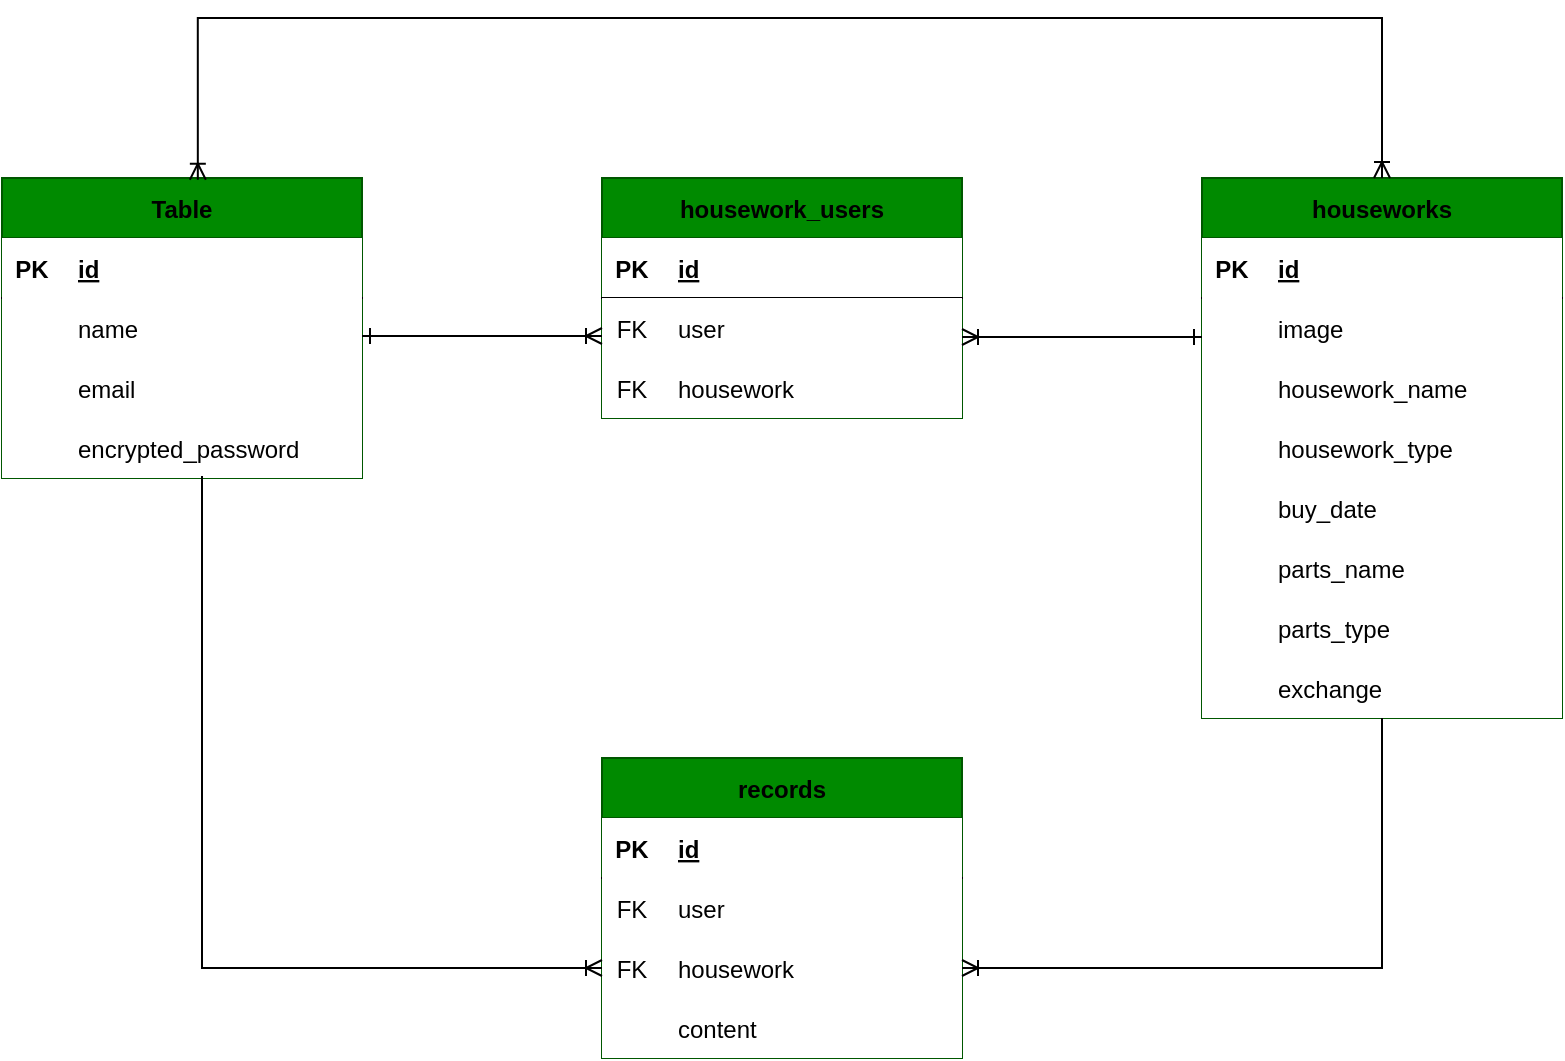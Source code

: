 <mxfile>
    <diagram id="mQhmVzplB283oT3H-AeP" name="ページ1">
        <mxGraphModel dx="891" dy="807" grid="1" gridSize="10" guides="1" tooltips="1" connect="1" arrows="0" fold="1" page="1" pageScale="1" pageWidth="827" pageHeight="1169" math="0" shadow="0">
            <root>
                <mxCell id="0"/>
                <mxCell id="1" parent="0"/>
                <mxCell id="25" value="housework_users" style="shape=table;startSize=30;container=1;collapsible=1;childLayout=tableLayout;fixedRows=1;rowLines=0;fontStyle=1;align=center;resizeLast=1;fillColor=#008a00;strokeColor=#005700;fontColor=#000000;strokeWidth=1;rounded=0;" parent="1" vertex="1">
                    <mxGeometry x="320" y="160" width="180" height="120" as="geometry"/>
                </mxCell>
                <mxCell id="26" value="" style="shape=partialRectangle;collapsible=0;dropTarget=0;pointerEvents=0;fillColor=#FFFFFF;top=0;left=0;bottom=1;right=0;points=[[0,0.5],[1,0.5]];portConstraint=eastwest;rounded=0;" parent="25" vertex="1">
                    <mxGeometry y="30" width="180" height="30" as="geometry"/>
                </mxCell>
                <mxCell id="27" value="PK" style="shape=partialRectangle;connectable=0;fillColor=none;top=0;left=0;bottom=0;right=0;fontStyle=1;overflow=hidden;fontColor=#000000;rounded=0;" parent="26" vertex="1">
                    <mxGeometry width="30" height="30" as="geometry">
                        <mxRectangle width="30" height="30" as="alternateBounds"/>
                    </mxGeometry>
                </mxCell>
                <mxCell id="28" value="id" style="shape=partialRectangle;connectable=0;fillColor=none;top=0;left=0;bottom=0;right=0;align=left;spacingLeft=6;fontStyle=5;overflow=hidden;fontColor=#000000;rounded=0;" parent="26" vertex="1">
                    <mxGeometry x="30" width="150" height="30" as="geometry">
                        <mxRectangle width="150" height="30" as="alternateBounds"/>
                    </mxGeometry>
                </mxCell>
                <mxCell id="29" value="" style="shape=partialRectangle;collapsible=0;dropTarget=0;pointerEvents=0;fillColor=#FFFFFF;top=0;left=0;bottom=0;right=0;points=[[0,0.5],[1,0.5]];portConstraint=eastwest;fontColor=#000000;strokeColor=#F0F0F0;rounded=0;" parent="25" vertex="1">
                    <mxGeometry y="60" width="180" height="30" as="geometry"/>
                </mxCell>
                <mxCell id="30" value="FK" style="shape=partialRectangle;connectable=0;fillColor=none;top=0;left=0;bottom=0;right=0;editable=1;overflow=hidden;fontColor=#000000;rounded=0;" parent="29" vertex="1">
                    <mxGeometry width="30" height="30" as="geometry">
                        <mxRectangle width="30" height="30" as="alternateBounds"/>
                    </mxGeometry>
                </mxCell>
                <mxCell id="31" value="user" style="shape=partialRectangle;connectable=0;fillColor=none;top=0;left=0;bottom=0;right=0;align=left;spacingLeft=6;overflow=hidden;fontColor=#000000;rounded=0;" parent="29" vertex="1">
                    <mxGeometry x="30" width="150" height="30" as="geometry">
                        <mxRectangle width="150" height="30" as="alternateBounds"/>
                    </mxGeometry>
                </mxCell>
                <mxCell id="32" value="" style="shape=partialRectangle;collapsible=0;dropTarget=0;pointerEvents=0;fillColor=#FFFFFF;top=0;left=0;bottom=0;right=0;points=[[0,0.5],[1,0.5]];portConstraint=eastwest;rounded=0;gradientColor=none;" parent="25" vertex="1">
                    <mxGeometry y="90" width="180" height="30" as="geometry"/>
                </mxCell>
                <mxCell id="33" value="FK" style="shape=partialRectangle;connectable=0;fillColor=none;top=0;left=0;bottom=0;right=0;editable=1;overflow=hidden;fontColor=#000000;rounded=0;" parent="32" vertex="1">
                    <mxGeometry width="30" height="30" as="geometry">
                        <mxRectangle width="30" height="30" as="alternateBounds"/>
                    </mxGeometry>
                </mxCell>
                <mxCell id="34" value="housework" style="shape=partialRectangle;connectable=0;fillColor=#FFFFFF;top=0;left=0;bottom=0;right=0;align=left;spacingLeft=6;overflow=hidden;fontColor=#000000;rounded=0;" parent="32" vertex="1">
                    <mxGeometry x="30" width="150" height="30" as="geometry">
                        <mxRectangle width="150" height="30" as="alternateBounds"/>
                    </mxGeometry>
                </mxCell>
                <mxCell id="38" value="records" style="shape=table;startSize=30;container=1;collapsible=1;childLayout=tableLayout;fixedRows=1;rowLines=0;fontStyle=1;align=center;resizeLast=1;fillColor=#008a00;fontColor=#000000;strokeColor=#005700;rounded=0;" parent="1" vertex="1">
                    <mxGeometry x="320" y="450" width="180" height="150" as="geometry"/>
                </mxCell>
                <mxCell id="39" value="" style="shape=partialRectangle;collapsible=0;dropTarget=0;pointerEvents=0;fillColor=#FFFFFF;top=0;left=0;bottom=1;right=0;points=[[0,0.5],[1,0.5]];portConstraint=eastwest;rounded=0;fontColor=#000000;" parent="38" vertex="1">
                    <mxGeometry y="30" width="180" height="30" as="geometry"/>
                </mxCell>
                <mxCell id="40" value="PK" style="shape=partialRectangle;connectable=0;fillColor=#FFFFFF;top=0;left=0;bottom=0;right=0;fontStyle=1;overflow=hidden;rounded=0;fontColor=#000000;" parent="39" vertex="1">
                    <mxGeometry width="30" height="30" as="geometry">
                        <mxRectangle width="30" height="30" as="alternateBounds"/>
                    </mxGeometry>
                </mxCell>
                <mxCell id="41" value="id" style="shape=partialRectangle;connectable=0;fillColor=#FFFFFF;top=0;left=0;bottom=0;right=0;align=left;spacingLeft=6;fontStyle=5;overflow=hidden;rounded=0;fontColor=#000000;" parent="39" vertex="1">
                    <mxGeometry x="30" width="150" height="30" as="geometry">
                        <mxRectangle width="150" height="30" as="alternateBounds"/>
                    </mxGeometry>
                </mxCell>
                <mxCell id="132" value="" style="shape=partialRectangle;collapsible=0;dropTarget=0;pointerEvents=0;fillColor=#FFFFFF;top=0;left=0;bottom=0;right=0;points=[[0,0.5],[1,0.5]];portConstraint=eastwest;rounded=0;fontColor=#000000;" parent="38" vertex="1">
                    <mxGeometry y="60" width="180" height="30" as="geometry"/>
                </mxCell>
                <mxCell id="133" value="FK" style="shape=partialRectangle;connectable=0;fillColor=#FFFFFF;top=0;left=0;bottom=0;right=0;fontStyle=0;overflow=hidden;rounded=0;fontColor=#000000;" parent="132" vertex="1">
                    <mxGeometry width="30" height="30" as="geometry">
                        <mxRectangle width="30" height="30" as="alternateBounds"/>
                    </mxGeometry>
                </mxCell>
                <mxCell id="134" value="user" style="shape=partialRectangle;connectable=0;fillColor=#FFFFFF;top=0;left=0;bottom=0;right=0;align=left;spacingLeft=6;fontStyle=0;overflow=hidden;rounded=0;fontColor=#000000;" parent="132" vertex="1">
                    <mxGeometry x="30" width="150" height="30" as="geometry">
                        <mxRectangle width="150" height="30" as="alternateBounds"/>
                    </mxGeometry>
                </mxCell>
                <mxCell id="136" value="" style="shape=partialRectangle;collapsible=0;dropTarget=0;pointerEvents=0;fillColor=#FFFFFF;top=0;left=0;bottom=0;right=0;points=[[0,0.5],[1,0.5]];portConstraint=eastwest;rounded=0;fontColor=#000000;" parent="38" vertex="1">
                    <mxGeometry y="90" width="180" height="30" as="geometry"/>
                </mxCell>
                <mxCell id="137" value="FK" style="shape=partialRectangle;connectable=0;fillColor=#FFFFFF;top=0;left=0;bottom=0;right=0;fontStyle=0;overflow=hidden;rounded=0;fontColor=#000000;" parent="136" vertex="1">
                    <mxGeometry width="30" height="30" as="geometry">
                        <mxRectangle width="30" height="30" as="alternateBounds"/>
                    </mxGeometry>
                </mxCell>
                <mxCell id="138" value="housework" style="shape=partialRectangle;connectable=0;fillColor=#FFFFFF;top=0;left=0;bottom=0;right=0;align=left;spacingLeft=6;fontStyle=0;overflow=hidden;rounded=0;fontColor=#000000;" parent="136" vertex="1">
                    <mxGeometry x="30" width="150" height="30" as="geometry">
                        <mxRectangle width="150" height="30" as="alternateBounds"/>
                    </mxGeometry>
                </mxCell>
                <mxCell id="45" value="" style="shape=partialRectangle;collapsible=0;dropTarget=0;pointerEvents=0;fillColor=#FFFFFF;top=0;left=0;bottom=0;right=0;points=[[0,0.5],[1,0.5]];portConstraint=eastwest;rounded=0;fontColor=#000000;" parent="38" vertex="1">
                    <mxGeometry y="120" width="180" height="30" as="geometry"/>
                </mxCell>
                <mxCell id="46" value="" style="shape=partialRectangle;connectable=0;fillColor=#FFFFFF;top=0;left=0;bottom=0;right=0;editable=1;overflow=hidden;rounded=0;fontColor=#000000;" parent="45" vertex="1">
                    <mxGeometry width="30" height="30" as="geometry">
                        <mxRectangle width="30" height="30" as="alternateBounds"/>
                    </mxGeometry>
                </mxCell>
                <mxCell id="47" value="content" style="shape=partialRectangle;connectable=0;fillColor=#FFFFFF;top=0;left=0;bottom=0;right=0;align=left;spacingLeft=6;overflow=hidden;rounded=0;fontColor=#000000;" parent="45" vertex="1">
                    <mxGeometry x="30" width="150" height="30" as="geometry">
                        <mxRectangle width="150" height="30" as="alternateBounds"/>
                    </mxGeometry>
                </mxCell>
                <mxCell id="51" value="houseworks" style="shape=table;startSize=30;container=1;collapsible=1;childLayout=tableLayout;fixedRows=1;rowLines=0;fontStyle=1;align=center;resizeLast=1;fillColor=#008a00;strokeColor=#005700;fontColor=#000000;rounded=0;" parent="1" vertex="1">
                    <mxGeometry x="620" y="160" width="180" height="270" as="geometry"/>
                </mxCell>
                <mxCell id="52" value="" style="shape=partialRectangle;collapsible=0;dropTarget=0;pointerEvents=0;fillColor=#FFFFFF;top=0;left=0;bottom=1;right=0;points=[[0,0.5],[1,0.5]];portConstraint=eastwest;rounded=0;fontColor=#000000;labelBackgroundColor=none;" parent="51" vertex="1">
                    <mxGeometry y="30" width="180" height="30" as="geometry"/>
                </mxCell>
                <mxCell id="53" value="PK" style="shape=partialRectangle;connectable=0;fillColor=#FFFFFF;top=0;left=0;bottom=0;right=0;fontStyle=1;overflow=hidden;rounded=0;fontColor=#000000;labelBackgroundColor=none;" parent="52" vertex="1">
                    <mxGeometry width="30" height="30" as="geometry">
                        <mxRectangle width="30" height="30" as="alternateBounds"/>
                    </mxGeometry>
                </mxCell>
                <mxCell id="54" value="id" style="shape=partialRectangle;connectable=0;fillColor=#FFFFFF;top=0;left=0;bottom=0;right=0;align=left;spacingLeft=6;fontStyle=5;overflow=hidden;rounded=0;fontColor=#000000;labelBackgroundColor=none;" parent="52" vertex="1">
                    <mxGeometry x="30" width="150" height="30" as="geometry">
                        <mxRectangle width="150" height="30" as="alternateBounds"/>
                    </mxGeometry>
                </mxCell>
                <mxCell id="55" value="" style="shape=partialRectangle;collapsible=0;dropTarget=0;pointerEvents=0;fillColor=#FFFFFF;top=0;left=0;bottom=0;right=0;points=[[0,0.5],[1,0.5]];portConstraint=eastwest;rounded=0;fontColor=#000000;labelBackgroundColor=none;" parent="51" vertex="1">
                    <mxGeometry y="60" width="180" height="30" as="geometry"/>
                </mxCell>
                <mxCell id="56" value="" style="shape=partialRectangle;connectable=0;fillColor=#FFFFFF;top=0;left=0;bottom=0;right=0;editable=1;overflow=hidden;rounded=0;fontColor=#000000;labelBackgroundColor=none;" parent="55" vertex="1">
                    <mxGeometry width="30" height="30" as="geometry">
                        <mxRectangle width="30" height="30" as="alternateBounds"/>
                    </mxGeometry>
                </mxCell>
                <mxCell id="57" value="image" style="shape=partialRectangle;connectable=0;fillColor=#FFFFFF;top=0;left=0;bottom=0;right=0;align=left;spacingLeft=6;overflow=hidden;rounded=0;fontColor=#000000;labelBackgroundColor=none;" parent="55" vertex="1">
                    <mxGeometry x="30" width="150" height="30" as="geometry">
                        <mxRectangle width="150" height="30" as="alternateBounds"/>
                    </mxGeometry>
                </mxCell>
                <mxCell id="58" value="" style="shape=partialRectangle;collapsible=0;dropTarget=0;pointerEvents=0;fillColor=#FFFFFF;top=0;left=0;bottom=0;right=0;points=[[0,0.5],[1,0.5]];portConstraint=eastwest;rounded=0;fontColor=#000000;labelBackgroundColor=none;" parent="51" vertex="1">
                    <mxGeometry y="90" width="180" height="30" as="geometry"/>
                </mxCell>
                <mxCell id="59" value="" style="shape=partialRectangle;connectable=0;fillColor=#FFFFFF;top=0;left=0;bottom=0;right=0;editable=1;overflow=hidden;rounded=0;fontColor=#000000;labelBackgroundColor=none;" parent="58" vertex="1">
                    <mxGeometry width="30" height="30" as="geometry">
                        <mxRectangle width="30" height="30" as="alternateBounds"/>
                    </mxGeometry>
                </mxCell>
                <mxCell id="60" value="housework_name" style="shape=partialRectangle;connectable=0;fillColor=#FFFFFF;top=0;left=0;bottom=0;right=0;align=left;spacingLeft=6;overflow=hidden;rounded=0;fontColor=#000000;labelBackgroundColor=none;" parent="58" vertex="1">
                    <mxGeometry x="30" width="150" height="30" as="geometry">
                        <mxRectangle width="150" height="30" as="alternateBounds"/>
                    </mxGeometry>
                </mxCell>
                <mxCell id="61" value="" style="shape=partialRectangle;collapsible=0;dropTarget=0;pointerEvents=0;fillColor=#FFFFFF;top=0;left=0;bottom=0;right=0;points=[[0,0.5],[1,0.5]];portConstraint=eastwest;rounded=0;fontColor=#000000;labelBackgroundColor=none;" parent="51" vertex="1">
                    <mxGeometry y="120" width="180" height="30" as="geometry"/>
                </mxCell>
                <mxCell id="62" value="" style="shape=partialRectangle;connectable=0;fillColor=#FFFFFF;top=0;left=0;bottom=0;right=0;editable=1;overflow=hidden;rounded=0;fontColor=#000000;labelBackgroundColor=none;" parent="61" vertex="1">
                    <mxGeometry width="30" height="30" as="geometry">
                        <mxRectangle width="30" height="30" as="alternateBounds"/>
                    </mxGeometry>
                </mxCell>
                <mxCell id="63" value="housework_type" style="shape=partialRectangle;connectable=0;fillColor=#FFFFFF;top=0;left=0;bottom=0;right=0;align=left;spacingLeft=6;overflow=hidden;rounded=0;fontColor=#000000;labelBackgroundColor=none;" parent="61" vertex="1">
                    <mxGeometry x="30" width="150" height="30" as="geometry">
                        <mxRectangle width="150" height="30" as="alternateBounds"/>
                    </mxGeometry>
                </mxCell>
                <mxCell id="86" style="shape=partialRectangle;collapsible=0;dropTarget=0;pointerEvents=0;fillColor=#FFFFFF;top=0;left=0;bottom=0;right=0;points=[[0,0.5],[1,0.5]];portConstraint=eastwest;rounded=0;fontColor=#000000;labelBackgroundColor=none;" parent="51" vertex="1">
                    <mxGeometry y="150" width="180" height="30" as="geometry"/>
                </mxCell>
                <mxCell id="87" style="shape=partialRectangle;connectable=0;fillColor=#FFFFFF;top=0;left=0;bottom=0;right=0;editable=1;overflow=hidden;rounded=0;fontColor=#000000;labelBackgroundColor=none;" parent="86" vertex="1">
                    <mxGeometry width="30" height="30" as="geometry">
                        <mxRectangle width="30" height="30" as="alternateBounds"/>
                    </mxGeometry>
                </mxCell>
                <mxCell id="88" value="buy_date" style="shape=partialRectangle;connectable=0;fillColor=#FFFFFF;top=0;left=0;bottom=0;right=0;align=left;spacingLeft=6;overflow=hidden;rounded=0;fontColor=#000000;labelBackgroundColor=none;" parent="86" vertex="1">
                    <mxGeometry x="30" width="150" height="30" as="geometry">
                        <mxRectangle width="150" height="30" as="alternateBounds"/>
                    </mxGeometry>
                </mxCell>
                <mxCell id="80" style="shape=partialRectangle;collapsible=0;dropTarget=0;pointerEvents=0;fillColor=#FFFFFF;top=0;left=0;bottom=0;right=0;points=[[0,0.5],[1,0.5]];portConstraint=eastwest;rounded=0;fontColor=#000000;labelBackgroundColor=none;" parent="51" vertex="1">
                    <mxGeometry y="180" width="180" height="30" as="geometry"/>
                </mxCell>
                <mxCell id="81" style="shape=partialRectangle;connectable=0;fillColor=#FFFFFF;top=0;left=0;bottom=0;right=0;editable=1;overflow=hidden;rounded=0;fontColor=#000000;labelBackgroundColor=none;" parent="80" vertex="1">
                    <mxGeometry width="30" height="30" as="geometry">
                        <mxRectangle width="30" height="30" as="alternateBounds"/>
                    </mxGeometry>
                </mxCell>
                <mxCell id="82" value="parts_name" style="shape=partialRectangle;connectable=0;fillColor=#FFFFFF;top=0;left=0;bottom=0;right=0;align=left;spacingLeft=6;overflow=hidden;rounded=0;fontColor=#000000;labelBackgroundColor=none;" parent="80" vertex="1">
                    <mxGeometry x="30" width="150" height="30" as="geometry">
                        <mxRectangle width="150" height="30" as="alternateBounds"/>
                    </mxGeometry>
                </mxCell>
                <mxCell id="77" style="shape=partialRectangle;collapsible=0;dropTarget=0;pointerEvents=0;fillColor=#FFFFFF;top=0;left=0;bottom=0;right=0;points=[[0,0.5],[1,0.5]];portConstraint=eastwest;rounded=0;fontColor=#000000;labelBackgroundColor=none;" parent="51" vertex="1">
                    <mxGeometry y="210" width="180" height="30" as="geometry"/>
                </mxCell>
                <mxCell id="78" style="shape=partialRectangle;connectable=0;fillColor=#FFFFFF;top=0;left=0;bottom=0;right=0;editable=1;overflow=hidden;rounded=0;fontColor=#000000;labelBackgroundColor=none;" parent="77" vertex="1">
                    <mxGeometry width="30" height="30" as="geometry">
                        <mxRectangle width="30" height="30" as="alternateBounds"/>
                    </mxGeometry>
                </mxCell>
                <mxCell id="79" value="parts_type" style="shape=partialRectangle;connectable=0;fillColor=#FFFFFF;top=0;left=0;bottom=0;right=0;align=left;spacingLeft=6;overflow=hidden;rounded=0;fontColor=#000000;labelBackgroundColor=none;" parent="77" vertex="1">
                    <mxGeometry x="30" width="150" height="30" as="geometry">
                        <mxRectangle width="150" height="30" as="alternateBounds"/>
                    </mxGeometry>
                </mxCell>
                <mxCell id="92" style="shape=partialRectangle;collapsible=0;dropTarget=0;pointerEvents=0;fillColor=#FFFFFF;top=0;left=0;bottom=0;right=0;points=[[0,0.5],[1,0.5]];portConstraint=eastwest;rounded=0;fontColor=#000000;labelBackgroundColor=none;" parent="51" vertex="1">
                    <mxGeometry y="240" width="180" height="30" as="geometry"/>
                </mxCell>
                <mxCell id="93" style="shape=partialRectangle;connectable=0;fillColor=#FFFFFF;top=0;left=0;bottom=0;right=0;editable=1;overflow=hidden;rounded=0;fontColor=#000000;labelBackgroundColor=none;" parent="92" vertex="1">
                    <mxGeometry width="30" height="30" as="geometry">
                        <mxRectangle width="30" height="30" as="alternateBounds"/>
                    </mxGeometry>
                </mxCell>
                <mxCell id="94" value="exchange" style="shape=partialRectangle;connectable=0;fillColor=#FFFFFF;top=0;left=0;bottom=0;right=0;align=left;spacingLeft=6;overflow=hidden;rounded=0;fontColor=#000000;labelBackgroundColor=none;" parent="92" vertex="1">
                    <mxGeometry x="30" width="150" height="30" as="geometry">
                        <mxRectangle width="150" height="30" as="alternateBounds"/>
                    </mxGeometry>
                </mxCell>
                <mxCell id="64" value="Table" style="shape=table;startSize=30;container=1;collapsible=1;childLayout=tableLayout;fixedRows=1;rowLines=0;fontStyle=1;align=center;resizeLast=1;fillColor=#008a00;fontColor=#000000;strokeColor=#005700;rounded=0;labelBackgroundColor=none;labelBorderColor=none;gradientColor=none;swimlaneFillColor=default;" parent="1" vertex="1">
                    <mxGeometry x="20" y="160" width="180" height="150" as="geometry">
                        <mxRectangle x="20" y="160" width="60" height="30" as="alternateBounds"/>
                    </mxGeometry>
                </mxCell>
                <mxCell id="65" value="" style="shape=partialRectangle;collapsible=0;dropTarget=0;pointerEvents=0;fillColor=#FFFFFF;top=0;left=0;bottom=1;right=0;points=[[0,0.5],[1,0.5]];portConstraint=eastwest;fontColor=#000000;rounded=0;" parent="64" vertex="1">
                    <mxGeometry y="30" width="180" height="30" as="geometry"/>
                </mxCell>
                <mxCell id="66" value="PK" style="shape=partialRectangle;connectable=0;fillColor=#FFFFFF;top=0;left=0;bottom=0;right=0;fontStyle=1;overflow=hidden;fontColor=#000000;rounded=0;" parent="65" vertex="1">
                    <mxGeometry width="30" height="30" as="geometry">
                        <mxRectangle width="30" height="30" as="alternateBounds"/>
                    </mxGeometry>
                </mxCell>
                <mxCell id="67" value="id" style="shape=partialRectangle;connectable=0;fillColor=#FFFFFF;top=0;left=0;bottom=0;right=0;align=left;spacingLeft=6;fontStyle=5;overflow=hidden;fontColor=#000000;rounded=0;" parent="65" vertex="1">
                    <mxGeometry x="30" width="150" height="30" as="geometry">
                        <mxRectangle width="150" height="30" as="alternateBounds"/>
                    </mxGeometry>
                </mxCell>
                <mxCell id="68" value="" style="shape=partialRectangle;collapsible=0;dropTarget=0;pointerEvents=0;fillColor=#FFFFFF;top=0;left=0;bottom=0;right=0;points=[[0,0.5],[1,0.5]];portConstraint=eastwest;rounded=0;gradientColor=none;" parent="64" vertex="1">
                    <mxGeometry y="60" width="180" height="30" as="geometry"/>
                </mxCell>
                <mxCell id="69" value="" style="shape=partialRectangle;connectable=0;fillColor=#FFFFFF;top=0;left=0;bottom=0;right=0;editable=1;overflow=hidden;rounded=0;" parent="68" vertex="1">
                    <mxGeometry width="30" height="30" as="geometry">
                        <mxRectangle width="30" height="30" as="alternateBounds"/>
                    </mxGeometry>
                </mxCell>
                <mxCell id="70" value="name" style="shape=partialRectangle;connectable=0;fillColor=#FFFFFF;top=0;left=0;bottom=0;right=0;align=left;spacingLeft=6;overflow=hidden;rounded=0;fontColor=#000000;" parent="68" vertex="1">
                    <mxGeometry x="30" width="150" height="30" as="geometry">
                        <mxRectangle width="150" height="30" as="alternateBounds"/>
                    </mxGeometry>
                </mxCell>
                <mxCell id="71" value="" style="shape=partialRectangle;collapsible=0;dropTarget=0;pointerEvents=0;fillColor=#FFFFFF;top=0;left=0;bottom=0;right=0;points=[[0,0.5],[1,0.5]];portConstraint=eastwest;rounded=0;gradientColor=none;" parent="64" vertex="1">
                    <mxGeometry y="90" width="180" height="30" as="geometry"/>
                </mxCell>
                <mxCell id="72" value="" style="shape=partialRectangle;connectable=0;fillColor=#FFFFFF;top=0;left=0;bottom=0;right=0;editable=1;overflow=hidden;rounded=0;" parent="71" vertex="1">
                    <mxGeometry width="30" height="30" as="geometry">
                        <mxRectangle width="30" height="30" as="alternateBounds"/>
                    </mxGeometry>
                </mxCell>
                <mxCell id="73" value="email" style="shape=partialRectangle;connectable=0;fillColor=#FFFFFF;top=0;left=0;bottom=0;right=0;align=left;spacingLeft=6;overflow=hidden;rounded=0;fontColor=#000000;" parent="71" vertex="1">
                    <mxGeometry x="30" width="150" height="30" as="geometry">
                        <mxRectangle width="150" height="30" as="alternateBounds"/>
                    </mxGeometry>
                </mxCell>
                <mxCell id="74" value="" style="shape=partialRectangle;collapsible=0;dropTarget=0;pointerEvents=0;fillColor=#FFFFFF;top=0;left=0;bottom=0;right=0;points=[[0,0.5],[1,0.5]];portConstraint=eastwest;rounded=0;" parent="64" vertex="1">
                    <mxGeometry y="120" width="180" height="30" as="geometry"/>
                </mxCell>
                <mxCell id="75" value="" style="shape=partialRectangle;connectable=0;fillColor=#FFFFFF;top=0;left=0;bottom=0;right=0;editable=1;overflow=hidden;rounded=0;" parent="74" vertex="1">
                    <mxGeometry width="30" height="30" as="geometry">
                        <mxRectangle width="30" height="30" as="alternateBounds"/>
                    </mxGeometry>
                </mxCell>
                <mxCell id="76" value="encrypted_password" style="shape=partialRectangle;connectable=0;fillColor=#FFFFFF;top=0;left=0;bottom=0;right=0;align=left;spacingLeft=6;overflow=hidden;rounded=0;fontColor=#000000;" parent="74" vertex="1">
                    <mxGeometry x="30" width="150" height="30" as="geometry">
                        <mxRectangle width="150" height="30" as="alternateBounds"/>
                    </mxGeometry>
                </mxCell>
                <mxCell id="143" value="" style="edgeStyle=entityRelationEdgeStyle;fontSize=12;html=1;endArrow=ERoneToMany;entryX=0;entryY=0.5;entryDx=0;entryDy=0;exitX=1;exitY=0.5;exitDx=0;exitDy=0;startArrow=ERone;startFill=0;rounded=0;" parent="1" edge="1">
                    <mxGeometry width="100" height="100" relative="1" as="geometry">
                        <mxPoint x="200" y="239" as="sourcePoint"/>
                        <mxPoint x="320" y="239" as="targetPoint"/>
                    </mxGeometry>
                </mxCell>
                <mxCell id="145" value="" style="edgeStyle=entityRelationEdgeStyle;fontSize=12;html=1;endArrow=ERone;entryX=0;entryY=0.5;entryDx=0;entryDy=0;exitX=1;exitY=0.5;exitDx=0;exitDy=0;startArrow=ERoneToMany;startFill=0;endFill=0;rounded=0;" parent="1" edge="1">
                    <mxGeometry width="100" height="100" relative="1" as="geometry">
                        <mxPoint x="500" y="239.5" as="sourcePoint"/>
                        <mxPoint x="620" y="239.5" as="targetPoint"/>
                    </mxGeometry>
                </mxCell>
                <mxCell id="146" value="" style="endArrow=ERoneToMany;html=1;rounded=0;edgeStyle=orthogonalEdgeStyle;entryX=0.5;entryY=0;entryDx=0;entryDy=0;endFill=0;startArrow=ERoneToMany;startFill=0;exitX=0.544;exitY=0.006;exitDx=0;exitDy=0;exitPerimeter=0;" parent="1" source="64" target="51" edge="1">
                    <mxGeometry relative="1" as="geometry">
                        <mxPoint x="130" y="80" as="sourcePoint"/>
                        <mxPoint x="710" y="60" as="targetPoint"/>
                        <Array as="points">
                            <mxPoint x="118" y="80"/>
                            <mxPoint x="710" y="80"/>
                        </Array>
                    </mxGeometry>
                </mxCell>
                <mxCell id="148" value="" style="edgeStyle=orthogonalEdgeStyle;fontSize=12;html=1;endArrow=ERoneToMany;endFill=0;rounded=0;entryX=0;entryY=0.5;entryDx=0;entryDy=0;" parent="1" edge="1" target="136">
                    <mxGeometry width="100" height="100" relative="1" as="geometry">
                        <mxPoint x="120" y="309" as="sourcePoint"/>
                        <mxPoint x="320" y="585" as="targetPoint"/>
                        <Array as="points">
                            <mxPoint x="120" y="309"/>
                            <mxPoint x="120" y="555"/>
                        </Array>
                    </mxGeometry>
                </mxCell>
                <mxCell id="150" value="" style="edgeStyle=orthogonalEdgeStyle;fontSize=12;html=1;endArrow=ERoneToMany;rounded=0;entryX=1;entryY=0.5;entryDx=0;entryDy=0;" parent="1" edge="1" target="136">
                    <mxGeometry width="100" height="100" relative="1" as="geometry">
                        <mxPoint x="710" y="430" as="sourcePoint"/>
                        <mxPoint x="500" y="600" as="targetPoint"/>
                        <Array as="points">
                            <mxPoint x="710" y="555"/>
                        </Array>
                    </mxGeometry>
                </mxCell>
            </root>
        </mxGraphModel>
    </diagram>
</mxfile>